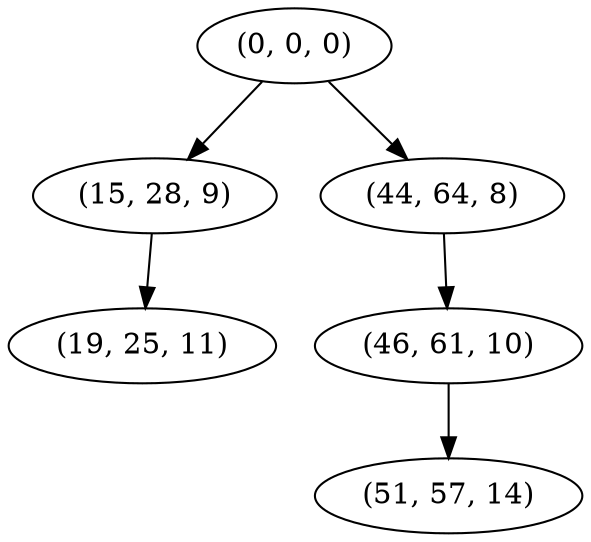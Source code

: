 digraph tree {
    "(0, 0, 0)";
    "(15, 28, 9)";
    "(19, 25, 11)";
    "(44, 64, 8)";
    "(46, 61, 10)";
    "(51, 57, 14)";
    "(0, 0, 0)" -> "(15, 28, 9)";
    "(0, 0, 0)" -> "(44, 64, 8)";
    "(15, 28, 9)" -> "(19, 25, 11)";
    "(44, 64, 8)" -> "(46, 61, 10)";
    "(46, 61, 10)" -> "(51, 57, 14)";
}
